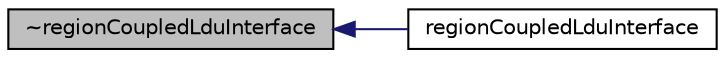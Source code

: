 digraph "~regionCoupledLduInterface"
{
  bgcolor="transparent";
  edge [fontname="Helvetica",fontsize="10",labelfontname="Helvetica",labelfontsize="10"];
  node [fontname="Helvetica",fontsize="10",shape=record];
  rankdir="LR";
  Node8 [label="~regionCoupledLduInterface",height=0.2,width=0.4,color="black", fillcolor="grey75", style="filled", fontcolor="black"];
  Node8 -> Node9 [dir="back",color="midnightblue",fontsize="10",style="solid",fontname="Helvetica"];
  Node9 [label="regionCoupledLduInterface",height=0.2,width=0.4,color="black",URL="$a26301.html#a75008f63d90f3d4ca1fe521b634fdd2b",tooltip="Construct null. "];
}
